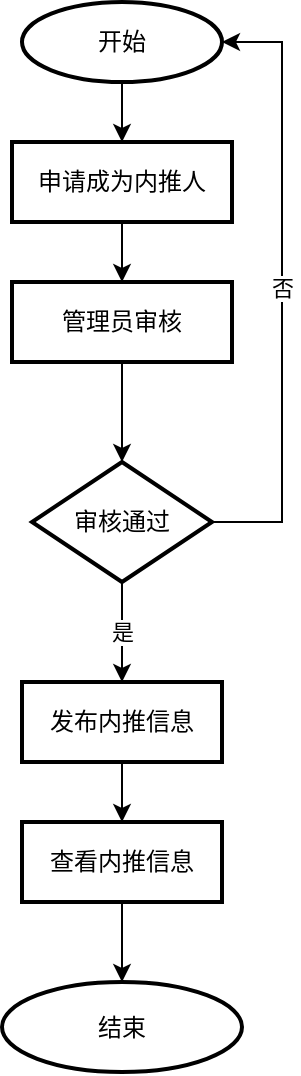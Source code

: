 <mxfile version="16.5.6" type="github">
  <diagram id="C5RBs43oDa-KdzZeNtuy" name="Page-1">
    <mxGraphModel dx="1038" dy="547" grid="1" gridSize="10" guides="1" tooltips="1" connect="1" arrows="1" fold="1" page="1" pageScale="1" pageWidth="827" pageHeight="1169" math="0" shadow="0">
      <root>
        <mxCell id="WIyWlLk6GJQsqaUBKTNV-0" />
        <mxCell id="WIyWlLk6GJQsqaUBKTNV-1" parent="WIyWlLk6GJQsqaUBKTNV-0" />
        <mxCell id="6kNkFWIShkrCk601qUP8-0" value="" style="edgeStyle=orthogonalEdgeStyle;rounded=0;orthogonalLoop=1;jettySize=auto;html=1;" edge="1" parent="WIyWlLk6GJQsqaUBKTNV-1" source="6kNkFWIShkrCk601qUP8-1" target="6kNkFWIShkrCk601qUP8-3">
          <mxGeometry relative="1" as="geometry" />
        </mxCell>
        <mxCell id="6kNkFWIShkrCk601qUP8-1" value="开始" style="strokeWidth=2;html=1;shape=mxgraph.flowchart.start_1;whiteSpace=wrap;" vertex="1" parent="WIyWlLk6GJQsqaUBKTNV-1">
          <mxGeometry x="190" y="90" width="100" height="40" as="geometry" />
        </mxCell>
        <mxCell id="6kNkFWIShkrCk601qUP8-2" value="" style="edgeStyle=orthogonalEdgeStyle;rounded=0;orthogonalLoop=1;jettySize=auto;html=1;" edge="1" parent="WIyWlLk6GJQsqaUBKTNV-1" source="6kNkFWIShkrCk601qUP8-3" target="6kNkFWIShkrCk601qUP8-5">
          <mxGeometry relative="1" as="geometry" />
        </mxCell>
        <mxCell id="6kNkFWIShkrCk601qUP8-3" value="申请成为内推人" style="whiteSpace=wrap;html=1;strokeWidth=2;" vertex="1" parent="WIyWlLk6GJQsqaUBKTNV-1">
          <mxGeometry x="185" y="160" width="110" height="40" as="geometry" />
        </mxCell>
        <mxCell id="6kNkFWIShkrCk601qUP8-4" value="" style="edgeStyle=orthogonalEdgeStyle;rounded=0;orthogonalLoop=1;jettySize=auto;html=1;" edge="1" parent="WIyWlLk6GJQsqaUBKTNV-1" source="6kNkFWIShkrCk601qUP8-5" target="6kNkFWIShkrCk601qUP8-8">
          <mxGeometry relative="1" as="geometry" />
        </mxCell>
        <mxCell id="6kNkFWIShkrCk601qUP8-5" value="管理员审核" style="whiteSpace=wrap;html=1;strokeWidth=2;" vertex="1" parent="WIyWlLk6GJQsqaUBKTNV-1">
          <mxGeometry x="185" y="230" width="110" height="40" as="geometry" />
        </mxCell>
        <mxCell id="6kNkFWIShkrCk601qUP8-6" value="否" style="edgeStyle=orthogonalEdgeStyle;rounded=0;orthogonalLoop=1;jettySize=auto;html=1;entryX=1;entryY=0.5;entryDx=0;entryDy=0;entryPerimeter=0;" edge="1" parent="WIyWlLk6GJQsqaUBKTNV-1" source="6kNkFWIShkrCk601qUP8-8" target="6kNkFWIShkrCk601qUP8-1">
          <mxGeometry relative="1" as="geometry">
            <Array as="points">
              <mxPoint x="320" y="350" />
              <mxPoint x="320" y="110" />
            </Array>
          </mxGeometry>
        </mxCell>
        <mxCell id="6kNkFWIShkrCk601qUP8-7" value="是" style="edgeStyle=orthogonalEdgeStyle;rounded=0;orthogonalLoop=1;jettySize=auto;html=1;" edge="1" parent="WIyWlLk6GJQsqaUBKTNV-1" source="6kNkFWIShkrCk601qUP8-8" target="6kNkFWIShkrCk601qUP8-10">
          <mxGeometry relative="1" as="geometry" />
        </mxCell>
        <mxCell id="6kNkFWIShkrCk601qUP8-8" value="审核通过" style="rhombus;whiteSpace=wrap;html=1;strokeWidth=2;" vertex="1" parent="WIyWlLk6GJQsqaUBKTNV-1">
          <mxGeometry x="195" y="320" width="90" height="60" as="geometry" />
        </mxCell>
        <mxCell id="6kNkFWIShkrCk601qUP8-18" value="" style="edgeStyle=orthogonalEdgeStyle;rounded=0;orthogonalLoop=1;jettySize=auto;html=1;" edge="1" parent="WIyWlLk6GJQsqaUBKTNV-1" source="6kNkFWIShkrCk601qUP8-10" target="6kNkFWIShkrCk601qUP8-17">
          <mxGeometry relative="1" as="geometry" />
        </mxCell>
        <mxCell id="6kNkFWIShkrCk601qUP8-10" value="发布内推信息" style="whiteSpace=wrap;html=1;strokeWidth=2;" vertex="1" parent="WIyWlLk6GJQsqaUBKTNV-1">
          <mxGeometry x="190" y="430" width="100" height="40" as="geometry" />
        </mxCell>
        <mxCell id="6kNkFWIShkrCk601qUP8-12" style="edgeStyle=orthogonalEdgeStyle;rounded=0;orthogonalLoop=1;jettySize=auto;html=1;exitX=0.5;exitY=1;exitDx=0;exitDy=0;" edge="1" parent="WIyWlLk6GJQsqaUBKTNV-1" source="6kNkFWIShkrCk601qUP8-10" target="6kNkFWIShkrCk601qUP8-10">
          <mxGeometry relative="1" as="geometry" />
        </mxCell>
        <mxCell id="6kNkFWIShkrCk601qUP8-20" value="" style="edgeStyle=orthogonalEdgeStyle;rounded=0;orthogonalLoop=1;jettySize=auto;html=1;" edge="1" parent="WIyWlLk6GJQsqaUBKTNV-1" source="6kNkFWIShkrCk601qUP8-17" target="6kNkFWIShkrCk601qUP8-19">
          <mxGeometry relative="1" as="geometry" />
        </mxCell>
        <mxCell id="6kNkFWIShkrCk601qUP8-17" value="查看内推信息" style="whiteSpace=wrap;html=1;strokeWidth=2;" vertex="1" parent="WIyWlLk6GJQsqaUBKTNV-1">
          <mxGeometry x="190" y="500" width="100" height="40" as="geometry" />
        </mxCell>
        <mxCell id="6kNkFWIShkrCk601qUP8-19" value="结束" style="ellipse;whiteSpace=wrap;html=1;strokeWidth=2;" vertex="1" parent="WIyWlLk6GJQsqaUBKTNV-1">
          <mxGeometry x="180" y="580" width="120" height="45" as="geometry" />
        </mxCell>
      </root>
    </mxGraphModel>
  </diagram>
</mxfile>

